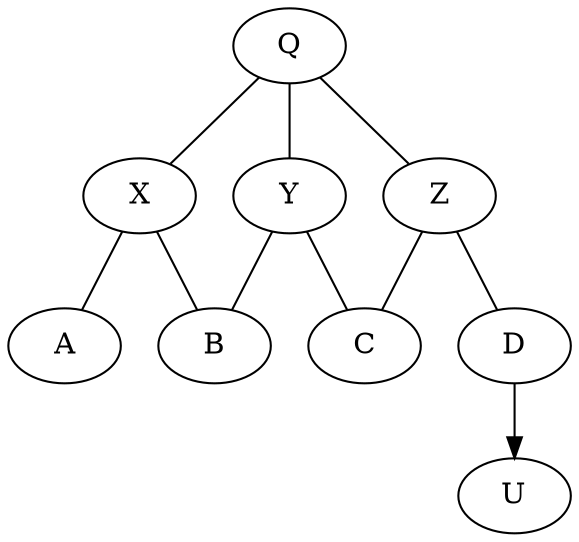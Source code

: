 digraph {
subgraph bidirectional {
	edge [arrowhead = none]
	Q -> X
	Q -> Y
	Q -> Z
	X -> A
	X -> B
	Y -> B
	Y -> C
	Z -> C
	Z -> D
}

subgraph directional {
	D -> U
}
}
